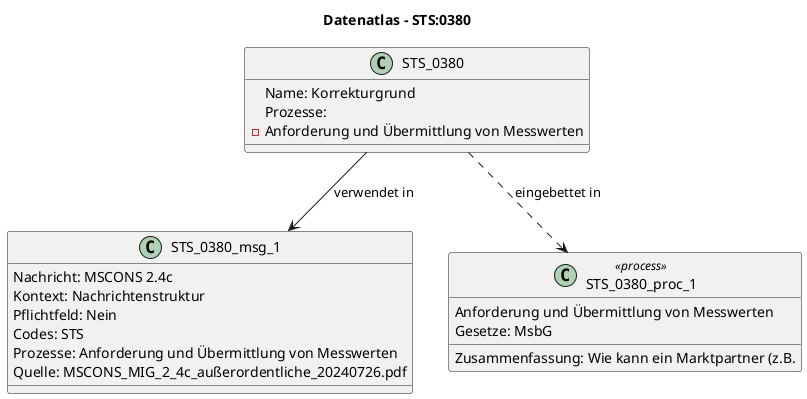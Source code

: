 @startuml
title Datenatlas – STS:0380
class STS_0380 {
  Name: Korrekturgrund
  Prozesse:
    - Anforderung und Übermittlung von Messwerten
}
class STS_0380_msg_1 {
  Nachricht: MSCONS 2.4c
  Kontext: Nachrichtenstruktur
  Pflichtfeld: Nein
  Codes: STS
  Prozesse: Anforderung und Übermittlung von Messwerten
  Quelle: MSCONS_MIG_2_4c_außerordentliche_20240726.pdf
}
STS_0380 --> STS_0380_msg_1 : verwendet in
class STS_0380_proc_1 <<process>> {
  Anforderung und Übermittlung von Messwerten
  Gesetze: MsbG
  Zusammenfassung: Wie kann ein Marktpartner (z.B.
}
STS_0380 ..> STS_0380_proc_1 : eingebettet in
@enduml